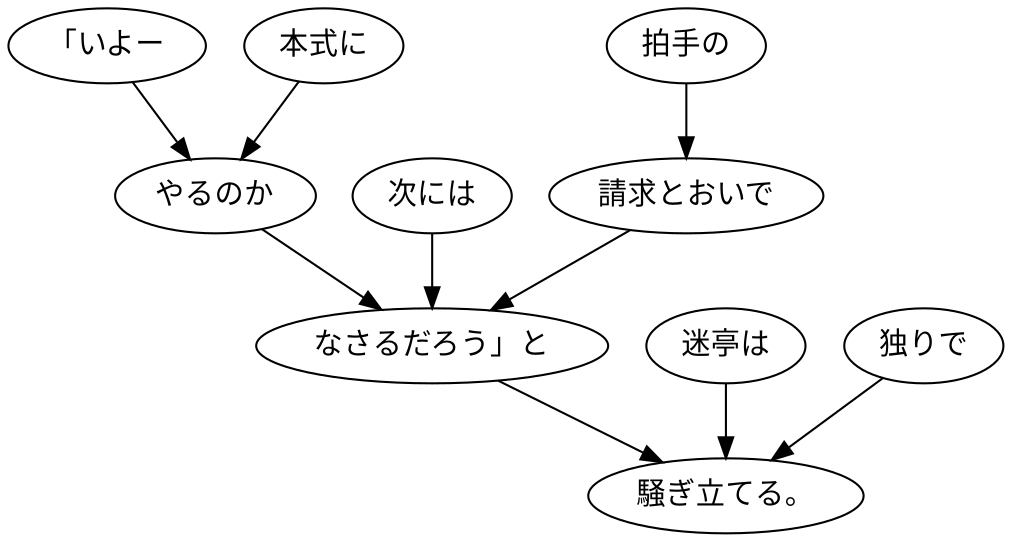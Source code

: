 digraph graph1482 {
	node0 [label="「いよー"];
	node1 [label="本式に"];
	node2 [label="やるのか"];
	node3 [label="次には"];
	node4 [label="拍手の"];
	node5 [label="請求とおいで"];
	node6 [label="なさるだろう」と"];
	node7 [label="迷亭は"];
	node8 [label="独りで"];
	node9 [label="騒ぎ立てる。"];
	node0 -> node2;
	node1 -> node2;
	node2 -> node6;
	node3 -> node6;
	node4 -> node5;
	node5 -> node6;
	node6 -> node9;
	node7 -> node9;
	node8 -> node9;
}

